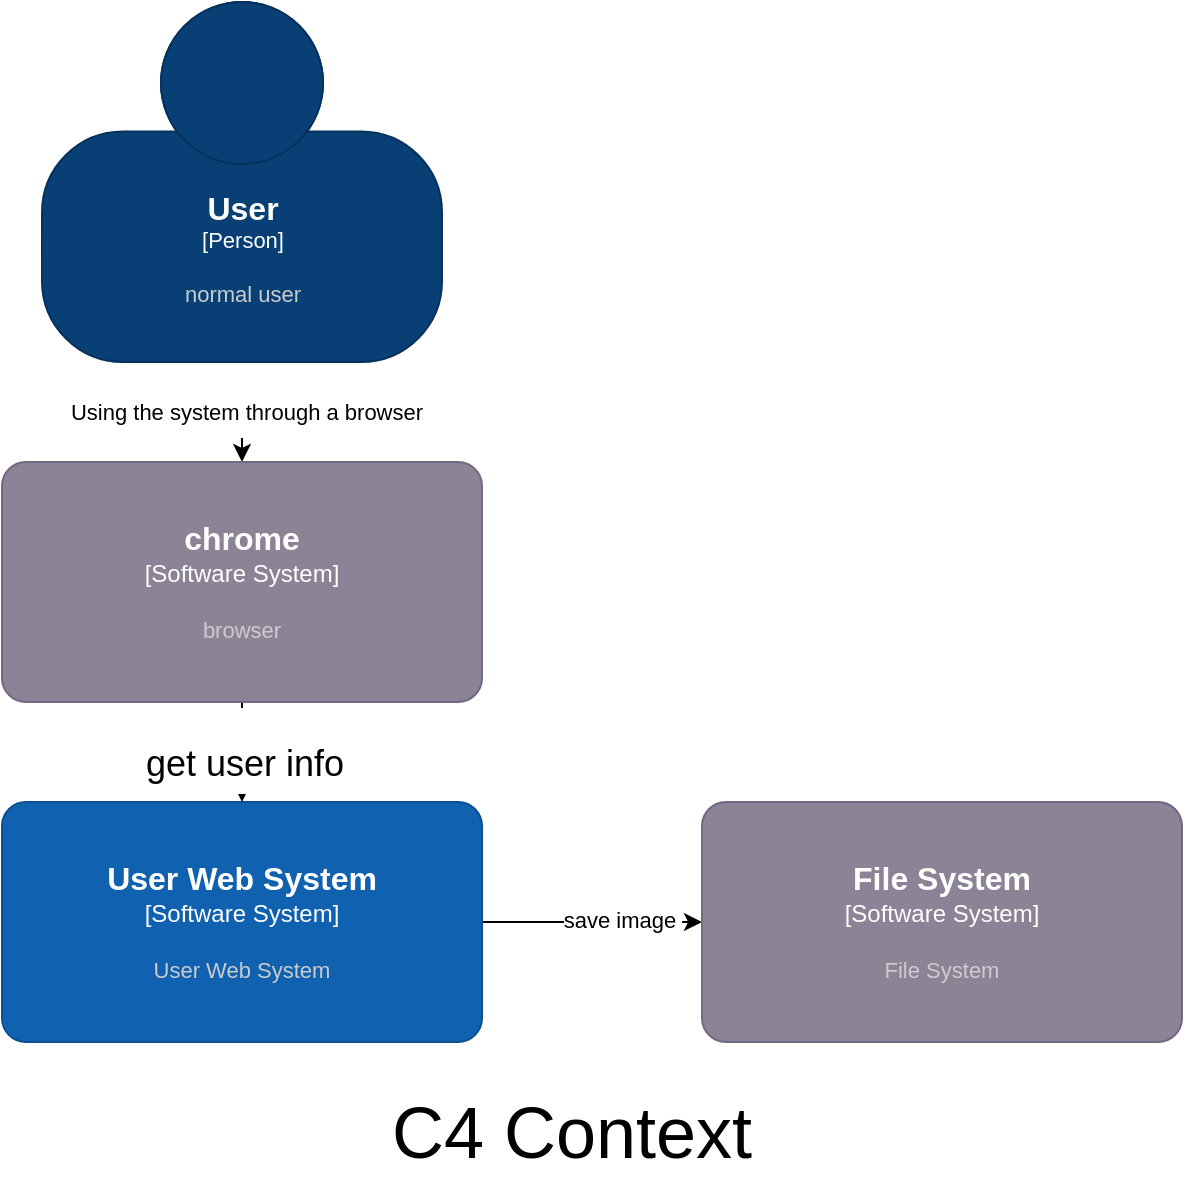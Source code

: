 <mxfile version="16.5.6" type="github">
  <diagram id="zzds6Kp185NoCfkkMVd4" name="Page-1">
    <mxGraphModel dx="1298" dy="699" grid="1" gridSize="10" guides="1" tooltips="1" connect="1" arrows="1" fold="1" page="1" pageScale="1" pageWidth="1800" pageHeight="300" math="0" shadow="0">
      <root>
        <mxCell id="0" />
        <mxCell id="1" parent="0" />
        <mxCell id="vfDE0F-g4eyqGm4I5YMs-11" style="edgeStyle=orthogonalEdgeStyle;rounded=0;orthogonalLoop=1;jettySize=auto;html=1;exitX=0.5;exitY=1;exitDx=0;exitDy=0;exitPerimeter=0;entryX=0.5;entryY=0;entryDx=0;entryDy=0;entryPerimeter=0;fontSize=36;" edge="1" parent="1" source="vfDE0F-g4eyqGm4I5YMs-1" target="vfDE0F-g4eyqGm4I5YMs-10">
          <mxGeometry relative="1" as="geometry" />
        </mxCell>
        <mxCell id="vfDE0F-g4eyqGm4I5YMs-13" value="&lt;span style=&quot;font-size: 11px&quot;&gt;Using the system through a browser&lt;/span&gt;" style="edgeLabel;html=1;align=center;verticalAlign=middle;resizable=0;points=[];fontSize=36;" vertex="1" connectable="0" parent="vfDE0F-g4eyqGm4I5YMs-11">
          <mxGeometry x="-0.38" y="2" relative="1" as="geometry">
            <mxPoint as="offset" />
          </mxGeometry>
        </mxCell>
        <object placeholders="1" c4Name="User" c4Type="Person" c4Description="normal user" label="&lt;font style=&quot;font-size: 16px&quot;&gt;&lt;b&gt;%c4Name%&lt;/b&gt;&lt;/font&gt;&lt;div&gt;[%c4Type%]&lt;/div&gt;&lt;br&gt;&lt;div&gt;&lt;font style=&quot;font-size: 11px&quot;&gt;&lt;font color=&quot;#cccccc&quot;&gt;%c4Description%&lt;/font&gt;&lt;/div&gt;" user_name="unique name" nick_name="Probably an emoji" id="vfDE0F-g4eyqGm4I5YMs-1">
          <mxCell style="html=1;fontSize=11;dashed=0;whitespace=wrap;fillColor=#083F75;strokeColor=#06315C;fontColor=#ffffff;shape=mxgraph.c4.person2;align=center;metaEdit=1;points=[[0.5,0,0],[1,0.5,0],[1,0.75,0],[0.75,1,0],[0.5,1,0],[0.25,1,0],[0,0.75,0],[0,0.5,0]];resizable=0;" vertex="1" parent="1">
            <mxGeometry x="290" y="20" width="200" height="180" as="geometry" />
          </mxCell>
        </object>
        <mxCell id="vfDE0F-g4eyqGm4I5YMs-6" style="edgeStyle=orthogonalEdgeStyle;rounded=0;orthogonalLoop=1;jettySize=auto;html=1;exitX=1;exitY=0.5;exitDx=0;exitDy=0;exitPerimeter=0;" edge="1" parent="1" source="vfDE0F-g4eyqGm4I5YMs-2" target="vfDE0F-g4eyqGm4I5YMs-3">
          <mxGeometry relative="1" as="geometry" />
        </mxCell>
        <mxCell id="vfDE0F-g4eyqGm4I5YMs-7" value="save image&amp;nbsp;" style="edgeLabel;html=1;align=center;verticalAlign=middle;resizable=0;points=[];" vertex="1" connectable="0" parent="vfDE0F-g4eyqGm4I5YMs-6">
          <mxGeometry x="0.273" y="1" relative="1" as="geometry">
            <mxPoint as="offset" />
          </mxGeometry>
        </mxCell>
        <object placeholders="1" c4Name="User Web System" c4Type="Software System" c4Description="User Web System" label="&lt;font style=&quot;font-size: 16px&quot;&gt;&lt;b&gt;%c4Name%&lt;/b&gt;&lt;/font&gt;&lt;div&gt;[%c4Type%]&lt;/div&gt;&lt;br&gt;&lt;div&gt;&lt;font style=&quot;font-size: 11px&quot;&gt;&lt;font color=&quot;#cccccc&quot;&gt;%c4Description%&lt;/font&gt;&lt;/div&gt;" id="vfDE0F-g4eyqGm4I5YMs-2">
          <mxCell style="rounded=1;whiteSpace=wrap;html=1;labelBackgroundColor=none;fillColor=#1061B0;fontColor=#ffffff;align=center;arcSize=10;strokeColor=#0D5091;metaEdit=1;resizable=0;points=[[0.25,0,0],[0.5,0,0],[0.75,0,0],[1,0.25,0],[1,0.5,0],[1,0.75,0],[0.75,1,0],[0.5,1,0],[0.25,1,0],[0,0.75,0],[0,0.5,0],[0,0.25,0]];" vertex="1" parent="1">
            <mxGeometry x="270" y="420" width="240" height="120" as="geometry" />
          </mxCell>
        </object>
        <object placeholders="1" c4Name="File System" c4Type="Software System" c4Description="File System" label="&lt;font style=&quot;font-size: 16px&quot;&gt;&lt;b&gt;%c4Name%&lt;/b&gt;&lt;/font&gt;&lt;div&gt;[%c4Type%]&lt;/div&gt;&lt;br&gt;&lt;div&gt;&lt;font style=&quot;font-size: 11px&quot;&gt;&lt;font color=&quot;#cccccc&quot;&gt;%c4Description%&lt;/font&gt;&lt;/div&gt;" id="vfDE0F-g4eyqGm4I5YMs-3">
          <mxCell style="rounded=1;whiteSpace=wrap;html=1;labelBackgroundColor=none;fillColor=#8C8496;fontColor=#ffffff;align=center;arcSize=10;strokeColor=#736782;metaEdit=1;resizable=0;points=[[0.25,0,0],[0.5,0,0],[0.75,0,0],[1,0.25,0],[1,0.5,0],[1,0.75,0],[0.75,1,0],[0.5,1,0],[0.25,1,0],[0,0.75,0],[0,0.5,0],[0,0.25,0]];" vertex="1" parent="1">
            <mxGeometry x="620" y="420" width="240" height="120" as="geometry" />
          </mxCell>
        </object>
        <mxCell id="vfDE0F-g4eyqGm4I5YMs-8" value="&lt;font style=&quot;font-size: 36px&quot;&gt;C4 Context&lt;/font&gt;" style="text;html=1;strokeColor=none;fillColor=none;align=center;verticalAlign=middle;whiteSpace=wrap;rounded=0;" vertex="1" parent="1">
          <mxGeometry x="440" y="570" width="230" height="30" as="geometry" />
        </mxCell>
        <mxCell id="vfDE0F-g4eyqGm4I5YMs-12" style="edgeStyle=orthogonalEdgeStyle;rounded=0;orthogonalLoop=1;jettySize=auto;html=1;exitX=0.5;exitY=1;exitDx=0;exitDy=0;exitPerimeter=0;fontSize=36;" edge="1" parent="1" source="vfDE0F-g4eyqGm4I5YMs-10" target="vfDE0F-g4eyqGm4I5YMs-2">
          <mxGeometry relative="1" as="geometry" />
        </mxCell>
        <mxCell id="vfDE0F-g4eyqGm4I5YMs-14" value="&lt;font style=&quot;font-size: 18px&quot;&gt;get user info&lt;/font&gt;" style="edgeLabel;html=1;align=center;verticalAlign=middle;resizable=0;points=[];fontSize=36;" vertex="1" connectable="0" parent="vfDE0F-g4eyqGm4I5YMs-12">
          <mxGeometry x="-0.06" y="1" relative="1" as="geometry">
            <mxPoint as="offset" />
          </mxGeometry>
        </mxCell>
        <object placeholders="1" c4Name="chrome" c4Type="Software System" c4Description="browser" label="&lt;font style=&quot;font-size: 16px&quot;&gt;&lt;b&gt;%c4Name%&lt;/b&gt;&lt;/font&gt;&lt;div&gt;[%c4Type%]&lt;/div&gt;&lt;br&gt;&lt;div&gt;&lt;font style=&quot;font-size: 11px&quot;&gt;&lt;font color=&quot;#cccccc&quot;&gt;%c4Description%&lt;/font&gt;&lt;/div&gt;" id="vfDE0F-g4eyqGm4I5YMs-10">
          <mxCell style="rounded=1;whiteSpace=wrap;html=1;labelBackgroundColor=none;fillColor=#8C8496;fontColor=#ffffff;align=center;arcSize=10;strokeColor=#736782;metaEdit=1;resizable=0;points=[[0.25,0,0],[0.5,0,0],[0.75,0,0],[1,0.25,0],[1,0.5,0],[1,0.75,0],[0.75,1,0],[0.5,1,0],[0.25,1,0],[0,0.75,0],[0,0.5,0],[0,0.25,0]];" vertex="1" parent="1">
            <mxGeometry x="270" y="250" width="240" height="120" as="geometry" />
          </mxCell>
        </object>
      </root>
    </mxGraphModel>
  </diagram>
</mxfile>
